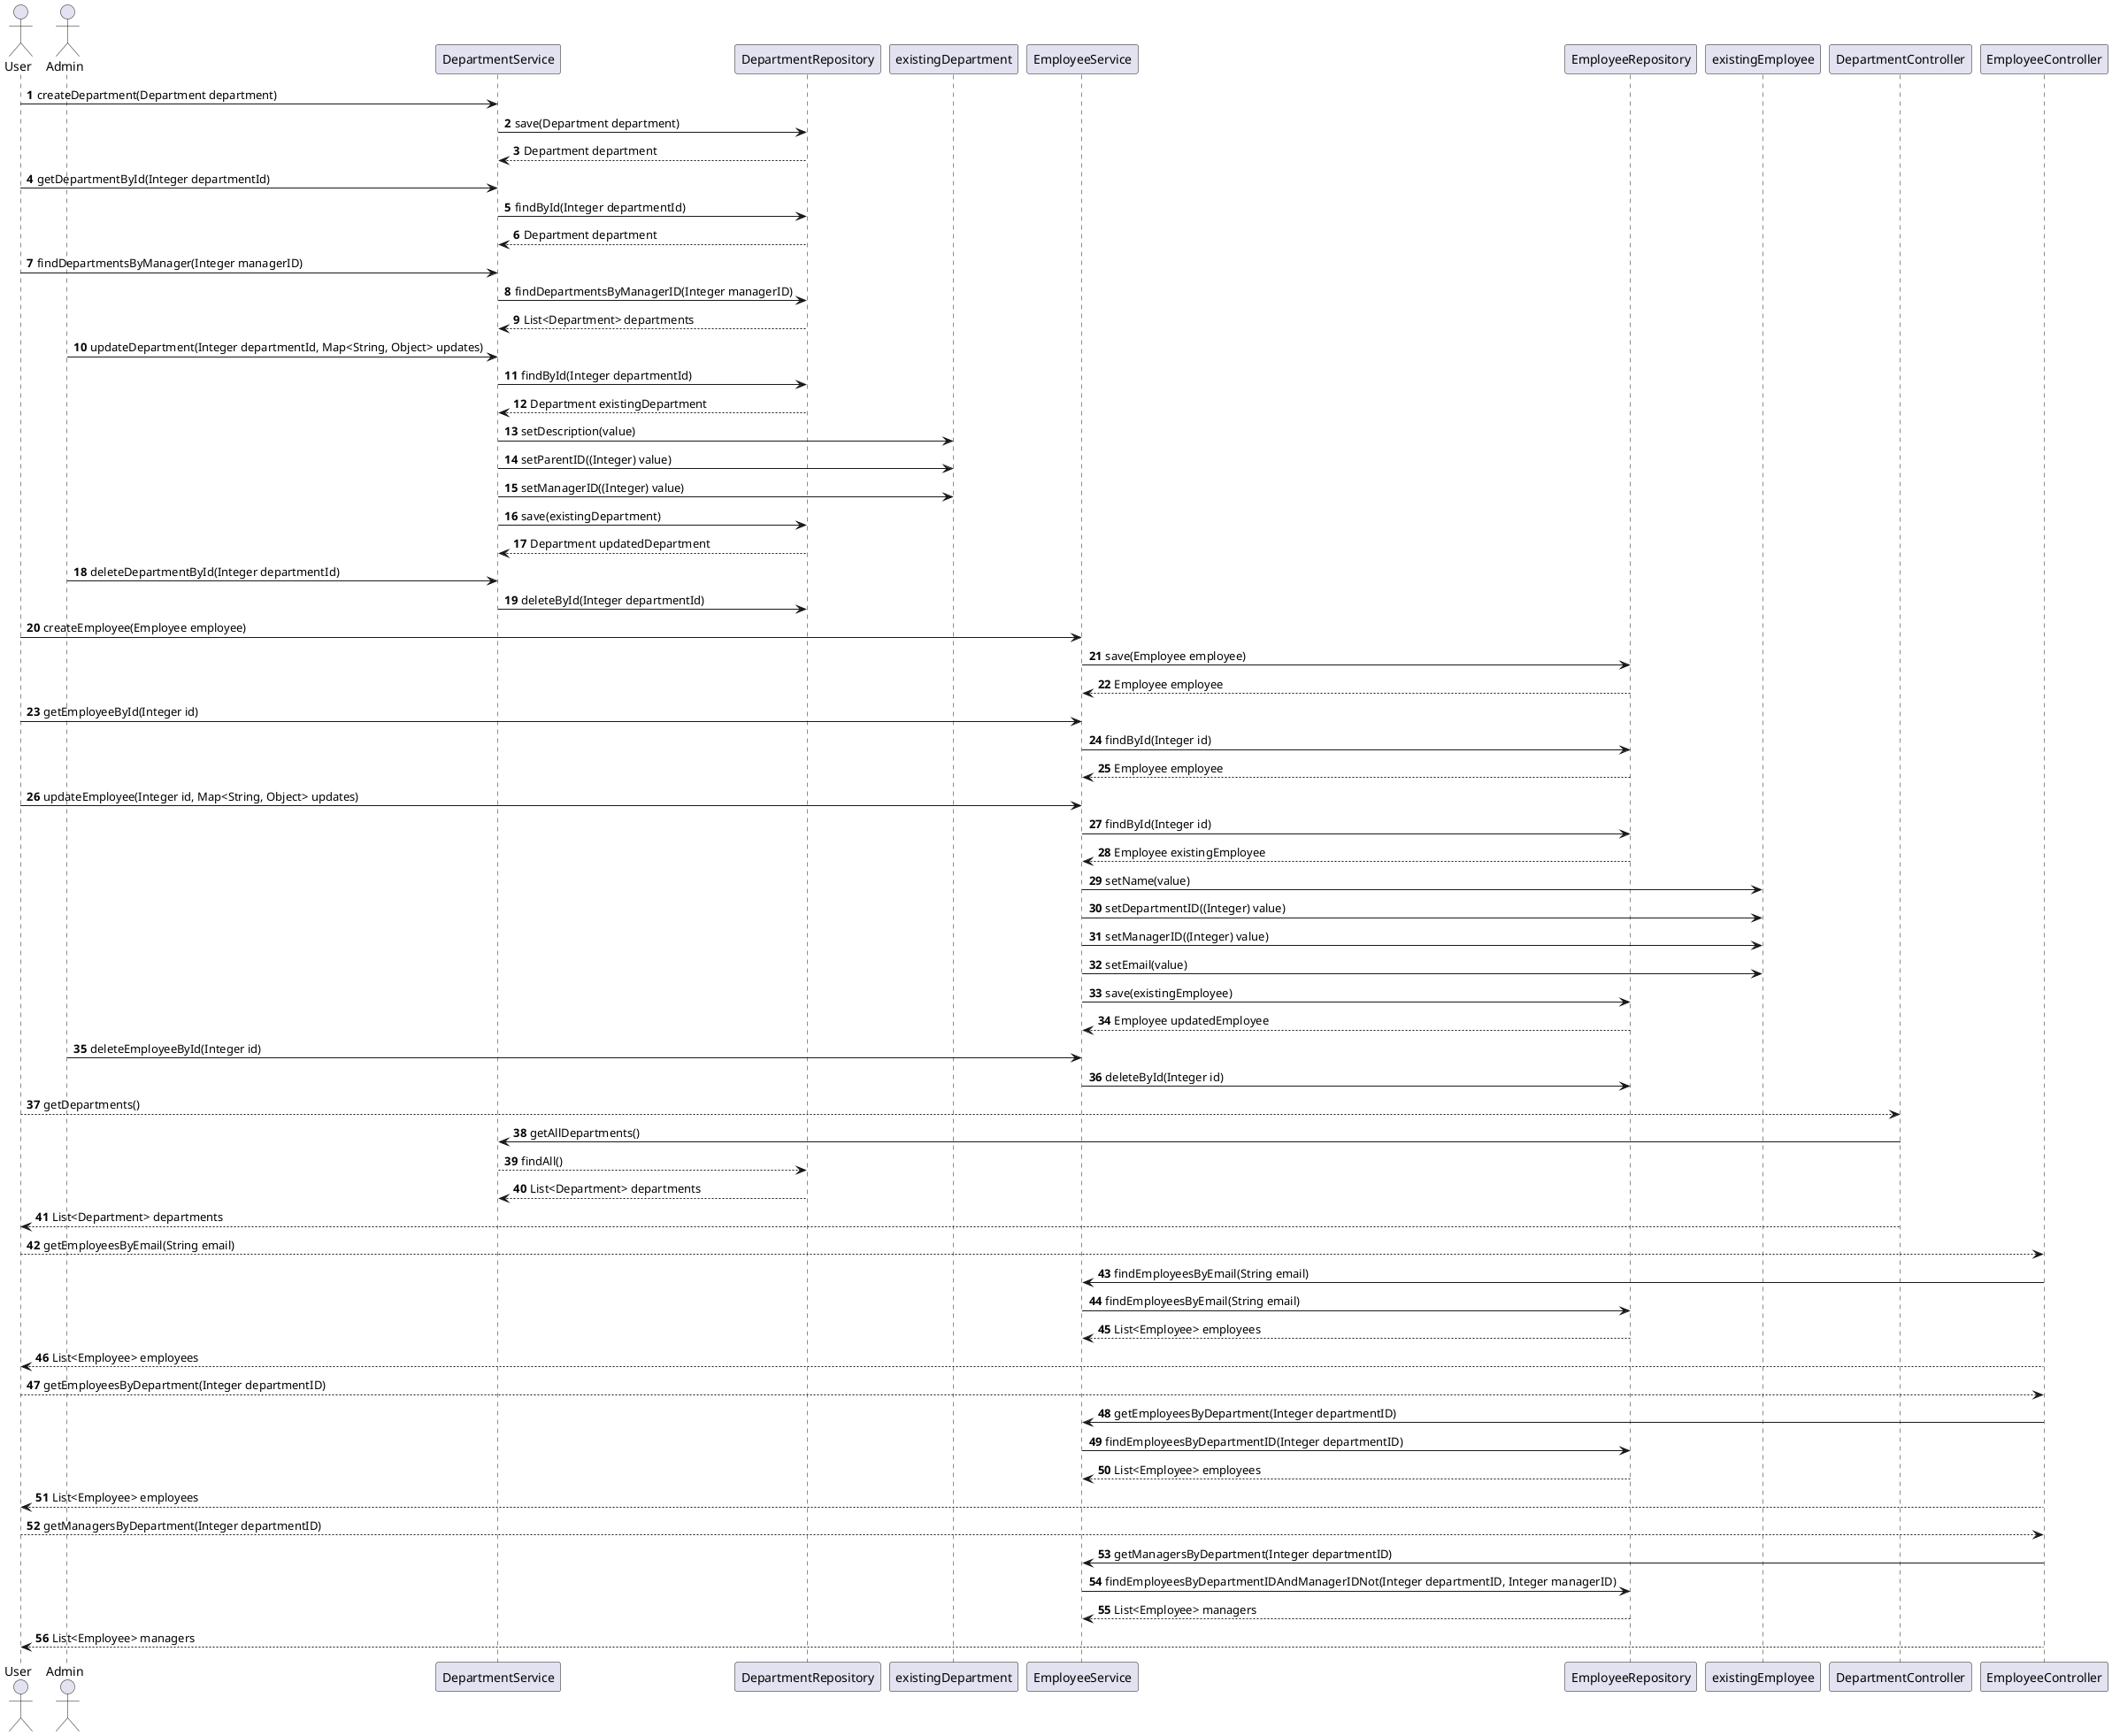 @startuml
'https://plantuml.com/sequence-diagram

autonumber
actor User
actor Admin

  User -> DepartmentService: createDepartment(Department department)
  DepartmentService -> DepartmentRepository: save(Department department)
  DepartmentRepository --> DepartmentService: Department department

  User -> DepartmentService: getDepartmentById(Integer departmentId)
  DepartmentService -> DepartmentRepository: findById(Integer departmentId)
  DepartmentRepository --> DepartmentService: Department department

  User -> DepartmentService: findDepartmentsByManager(Integer managerID)
  DepartmentService -> DepartmentRepository: findDepartmentsByManagerID(Integer managerID)
  DepartmentRepository --> DepartmentService: List<Department> departments

  Admin -> DepartmentService: updateDepartment(Integer departmentId, Map<String, Object> updates)
  DepartmentService -> DepartmentRepository: findById(Integer departmentId)
  DepartmentRepository --> DepartmentService: Department existingDepartment
  DepartmentService -> existingDepartment: setDescription(value)
  DepartmentService -> existingDepartment: setParentID((Integer) value)
  DepartmentService -> existingDepartment: setManagerID((Integer) value)
  DepartmentService -> DepartmentRepository: save(existingDepartment)
  DepartmentRepository --> DepartmentService: Department updatedDepartment

  Admin -> DepartmentService: deleteDepartmentById(Integer departmentId)
  DepartmentService -> DepartmentRepository: deleteById(Integer departmentId)



  User -> EmployeeService: createEmployee(Employee employee)
  EmployeeService -> EmployeeRepository: save(Employee employee)
  EmployeeRepository --> EmployeeService: Employee employee

  User -> EmployeeService: getEmployeeById(Integer id)
  EmployeeService -> EmployeeRepository: findById(Integer id)
  EmployeeRepository --> EmployeeService: Employee employee

  User -> EmployeeService: updateEmployee(Integer id, Map<String, Object> updates)
  EmployeeService -> EmployeeRepository: findById(Integer id)
  EmployeeRepository --> EmployeeService: Employee existingEmployee
  EmployeeService -> existingEmployee: setName(value)
  EmployeeService -> existingEmployee: setDepartmentID((Integer) value)
  EmployeeService -> existingEmployee: setManagerID((Integer) value)
  EmployeeService -> existingEmployee: setEmail(value)
  EmployeeService -> EmployeeRepository: save(existingEmployee)
  EmployeeRepository --> EmployeeService: Employee updatedEmployee

  Admin -> EmployeeService: deleteEmployeeById(Integer id)
  EmployeeService -> EmployeeRepository: deleteById(Integer id)


User --> DepartmentController: getDepartments()
DepartmentController -> DepartmentService: getAllDepartments()
DepartmentService --> DepartmentRepository: findAll()
DepartmentRepository --> DepartmentService: List<Department> departments
DepartmentController --> User: List<Department> departments

User --> EmployeeController: getEmployeesByEmail(String email)
EmployeeController -> EmployeeService: findEmployeesByEmail(String email)
EmployeeService -> EmployeeRepository: findEmployeesByEmail(String email)
EmployeeRepository --> EmployeeService: List<Employee> employees
EmployeeController --> User: List<Employee> employees

User --> EmployeeController: getEmployeesByDepartment(Integer departmentID)
EmployeeController -> EmployeeService: getEmployeesByDepartment(Integer departmentID)
EmployeeService -> EmployeeRepository: findEmployeesByDepartmentID(Integer departmentID)
EmployeeRepository --> EmployeeService: List<Employee> employees
EmployeeController --> User: List<Employee> employees

User --> EmployeeController: getManagersByDepartment(Integer departmentID)
EmployeeController -> EmployeeService: getManagersByDepartment(Integer departmentID)
EmployeeService -> EmployeeRepository: findEmployeesByDepartmentIDAndManagerIDNot(Integer departmentID, Integer managerID)
EmployeeRepository --> EmployeeService: List<Employee> managers
EmployeeController --> User: List<Employee> managers
@enduml